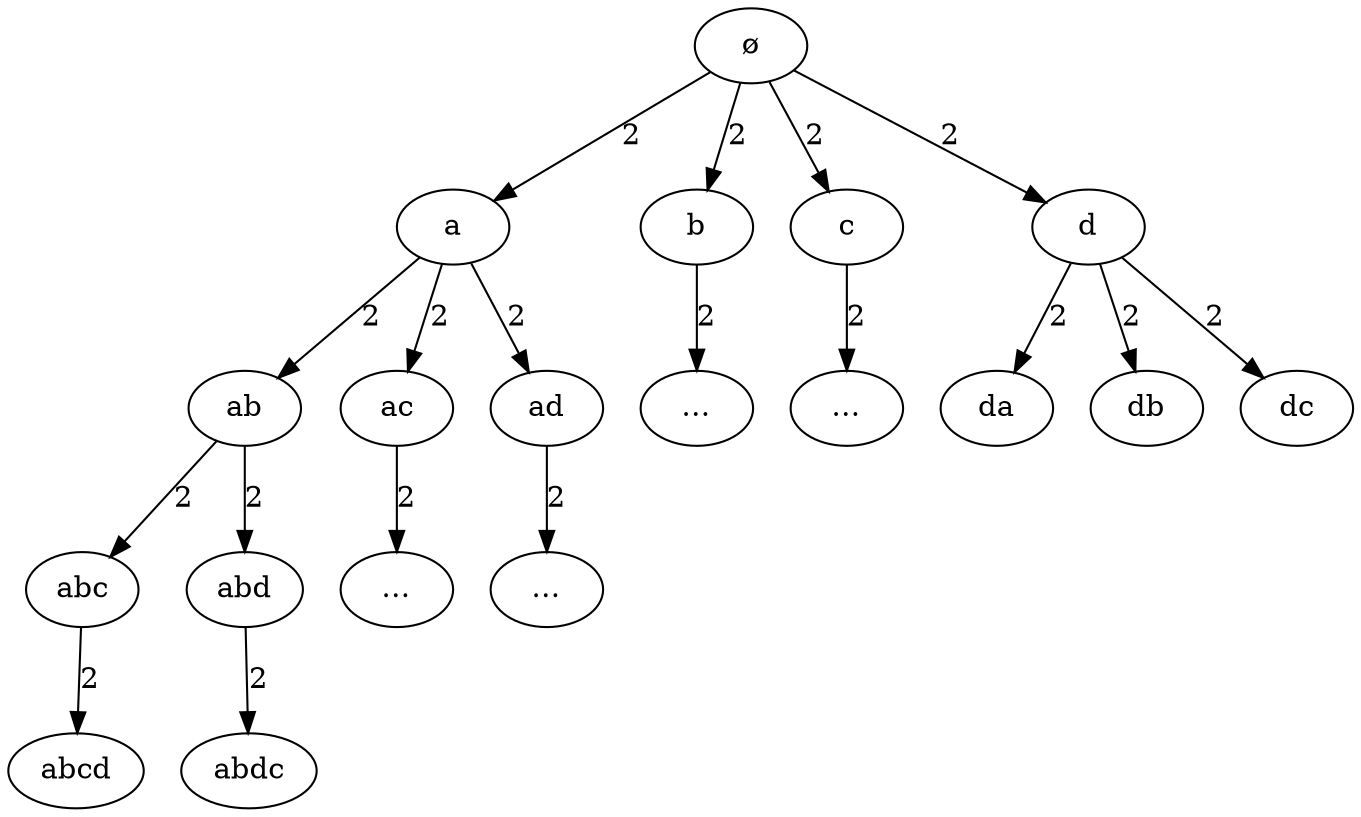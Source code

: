 digraph {
    ell1[label="…"];
    ell2[label="…"];
    ell3[label="…"];
    ell4[label="…"];
    ø -> a [label=2];
    ø -> b [label=2];
    ø -> c [label=2];
    ø -> d [label=2];
    a -> ab [label=2];
    a -> ac [label=2];
    a -> ad [label=2];
    b -> ell1 [label=2];
    c -> ell2 [label=2];
    d -> da [label=2];
    d -> db [label=2];
    d -> dc [label=2];
    ac -> ell3 [label=2];
    ad -> ell4 [label=2];
    ab -> abc [label=2];
    ab -> abd [label=2];
    abc -> abcd [label=2];
    abd -> abdc [label=2];
}
